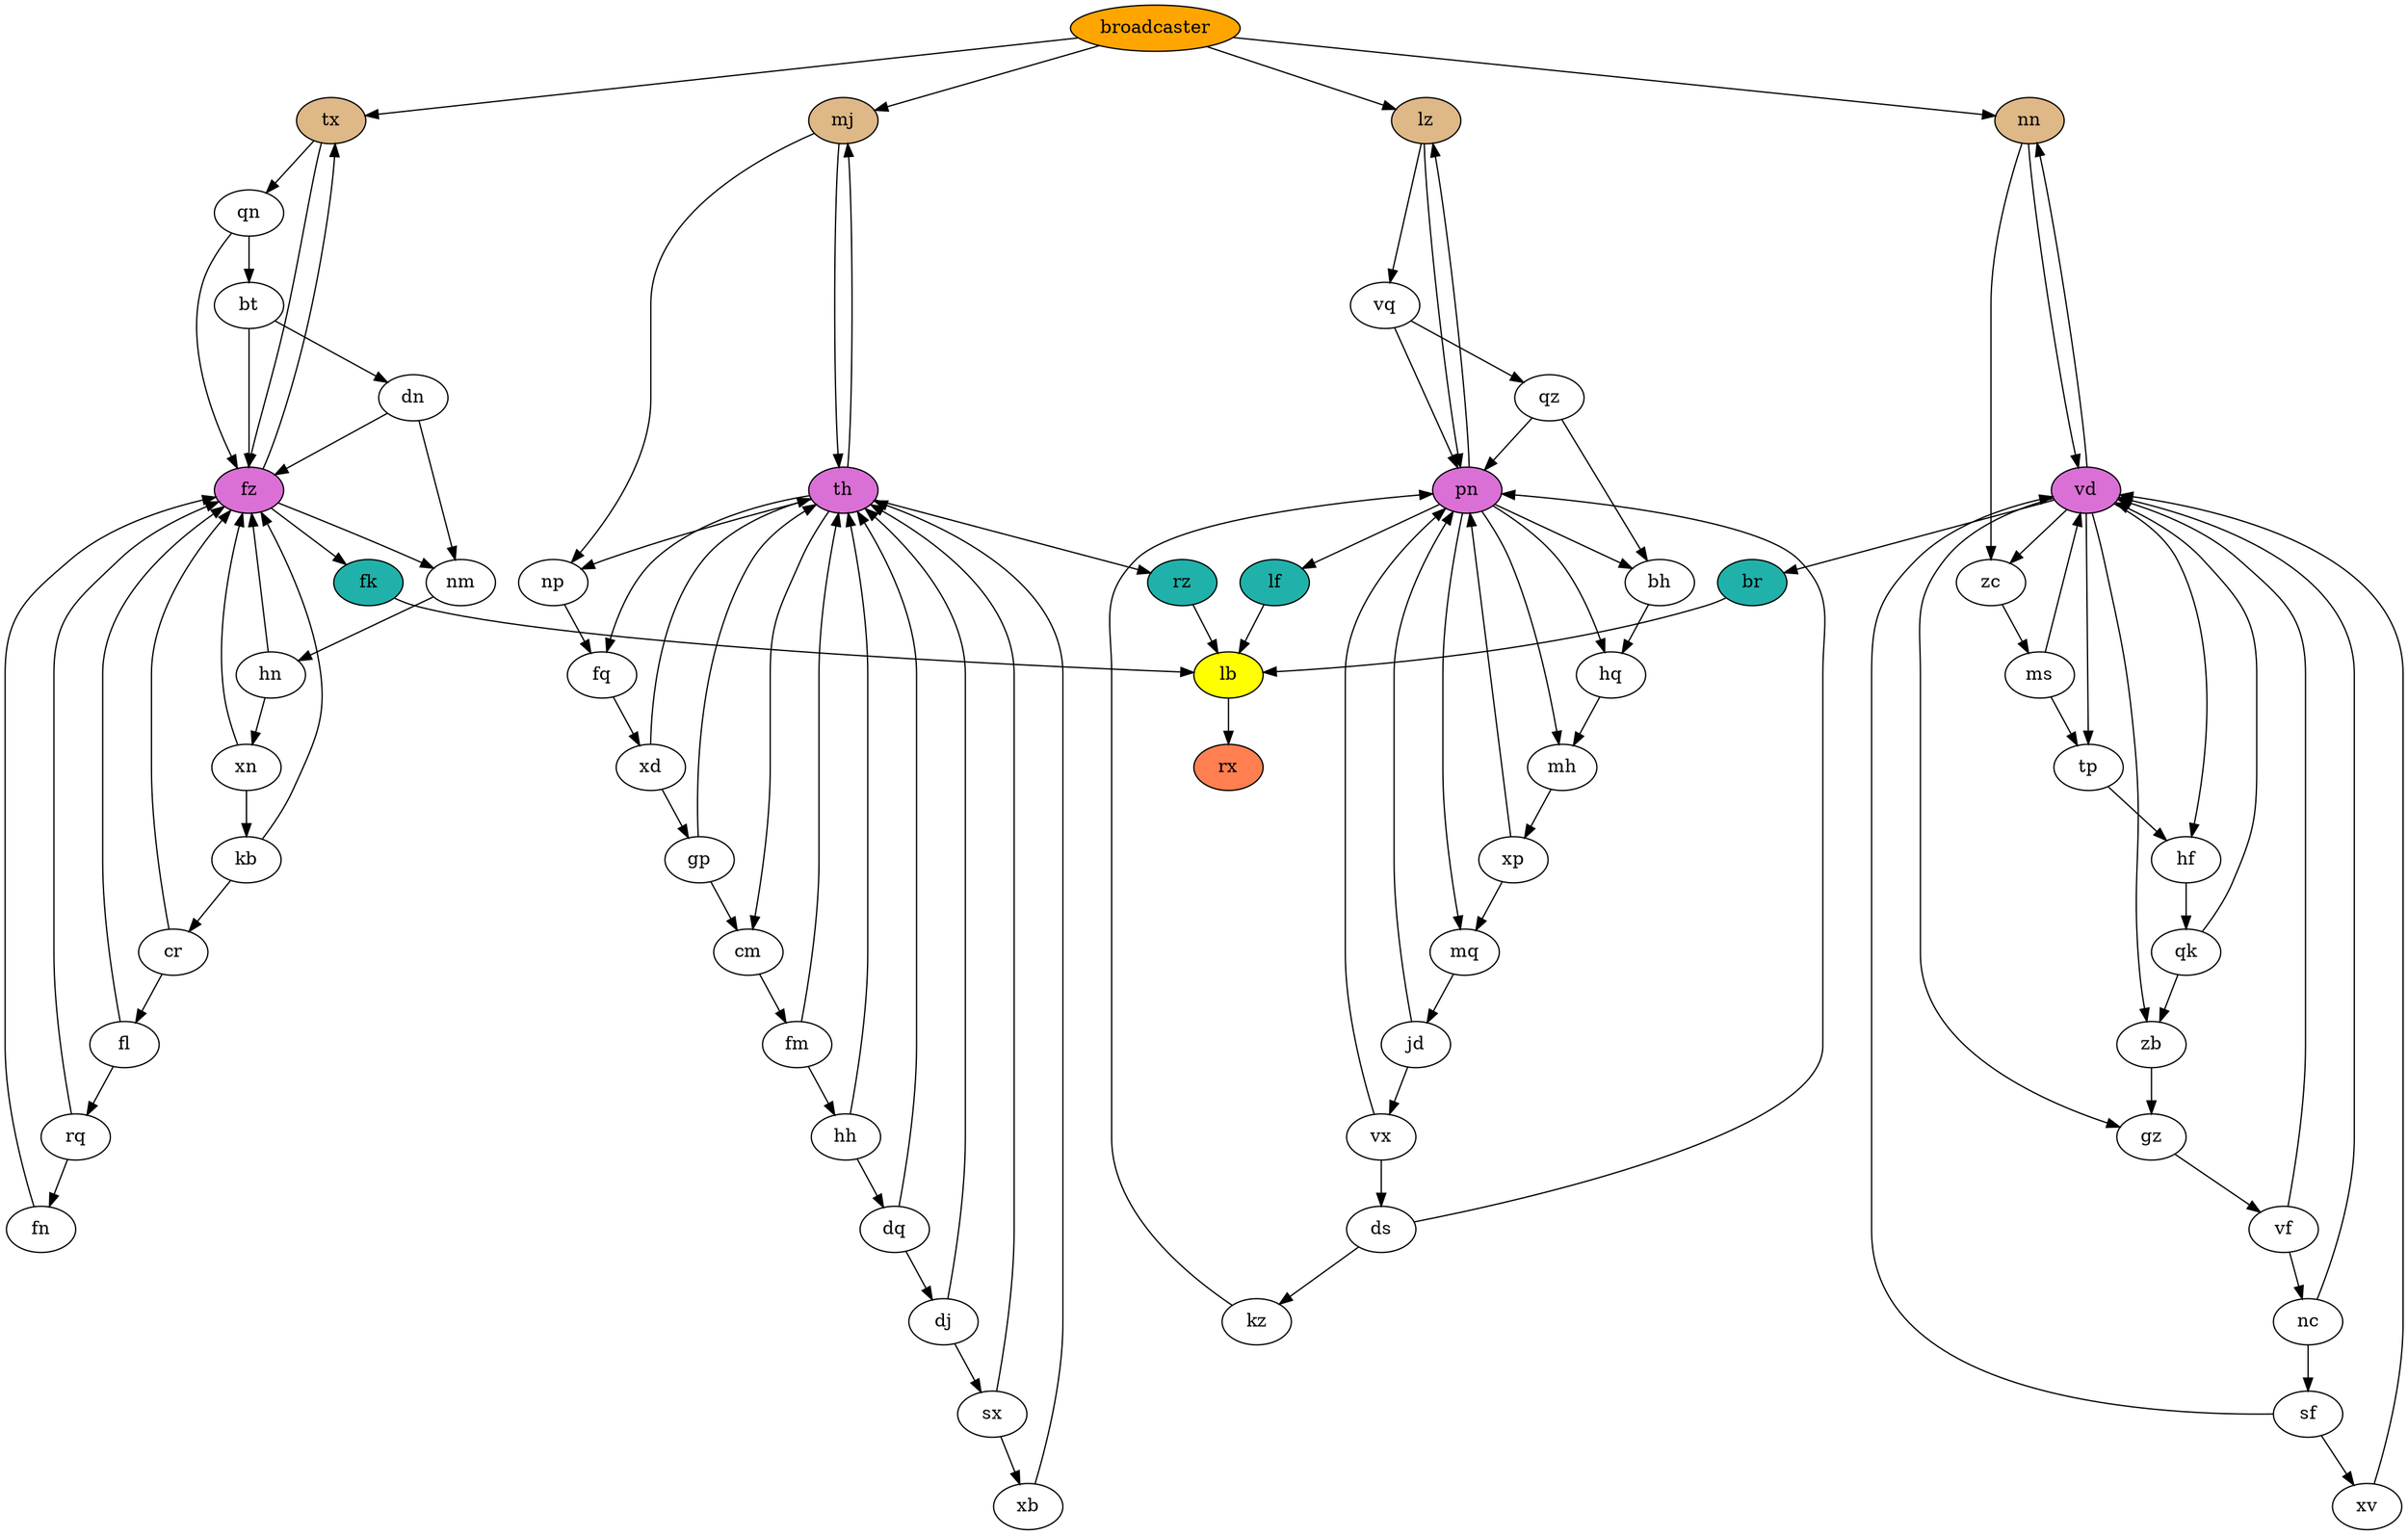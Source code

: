 digraph Modules {
    # entry point
    broadcaster -> {nn, lz, mj, tx}
    broadcaster [style=filled fillcolor=orange]

    # broadcast entry points
    { rank = same mj nn tx lz }
    mj [style=filled fillcolor=burlywood]
    nn [style=filled fillcolor=burlywood]
    tx [style=filled fillcolor=burlywood]
    lz [style=filled fillcolor=burlywood]

    # loop exit check points
    { rank = same fz pn vd th }
    fz [style=filled fillcolor=orchid]
    pn [style=filled fillcolor=orchid]
    vd [style=filled fillcolor=orchid]
    th [style=filled fillcolor=orchid]

    # special output points
    { rank = same fk rz lf br }
    fk [style=filled fillcolor=lightseagreen]
    rz [style=filled fillcolor=lightseagreen]
    lf [style=filled fillcolor=lightseagreen]
    br [style=filled fillcolor=lightseagreen]

    # output points
    lb [style=filled fillcolor=yellow]
    rx [style=filled fillcolor=coral]

    subgraph cycle1 {
        mj -> {th, np}
        th -> {mj, rz, np, fq, cm}
        np -> {fq}
        fq -> {xd}
        xd -> {th, gp}
        gp -> {cm, th}
        cm -> {fm}
        fm -> {hh, th}
        hh -> {th, dq}
        dq -> {dj, th}
        dj -> {th, sx}
        sx -> {th, xb}
        xb -> {th}
    }

    subgraph cycle2 {
        tx -> {fz, qn}
        qn -> {fz, bt}
        bt -> {fz, dn}
        dn -> {nm, fz}
        fz -> {fk, nm, tx}
        nm -> {hn}
        hn -> {xn, fz}
        xn -> {fz, kb}
        kb -> {cr, fz}
        cr -> {fl, fz}
        fl -> {fz, rq}
        rq -> {fn, fz}
        fn -> {fz}
    }

    subgraph cycle3 {
        lz -> {vq, pn}
        vq -> {qz, pn}
        pn -> {lz, hq, lf, mh, bh, mq}
        qz -> {bh, pn}
        bh -> {hq}
        hq -> {mh}
        mh -> {xp}
        xp -> {pn, mq}
        mq -> {jd}
        jd -> {pn, vx}
        vx -> {pn, ds}
        ds -> {kz, pn}
        kz -> {pn}
    }

    subgraph cycle4 {
        nn -> {vd, zc}
        vd -> {zc, nn, hf, br, zb, tp, gz}
        zc -> {ms}
        ms -> {tp, vd}
        tp -> {hf}
        hf -> {qk}
        qk -> {vd, zb}
        zb -> {gz}
        gz -> {vf}
        vf -> {nc, vd}
        nc -> {sf, vd}
        sf -> {vd, xv}
        xv -> {vd}
    }

    subgraph outputs {
        fk -> {lb}
        rz -> {lb}
        lf -> {lb}
        br -> {lb}
        lb -> {rx}
    }
}
